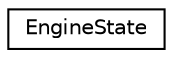digraph "Graphical Class Hierarchy"
{
 // LATEX_PDF_SIZE
  edge [fontname="Helvetica",fontsize="10",labelfontname="Helvetica",labelfontsize="10"];
  node [fontname="Helvetica",fontsize="10",shape=record];
  rankdir="LR";
  Node0 [label="EngineState",height=0.2,width=0.4,color="black", fillcolor="white", style="filled",URL="$classEngineState.html",tooltip="EngineState Class."];
}
